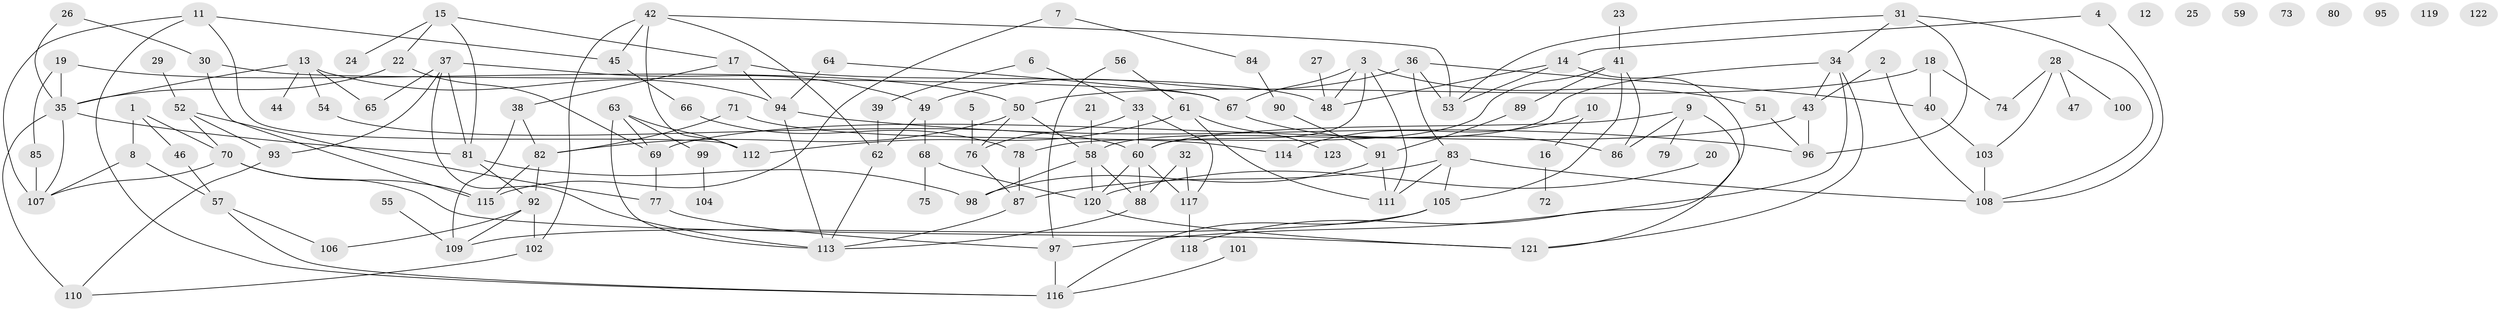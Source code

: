 // Generated by graph-tools (version 1.1) at 2025/33/03/09/25 02:33:34]
// undirected, 123 vertices, 183 edges
graph export_dot {
graph [start="1"]
  node [color=gray90,style=filled];
  1;
  2;
  3;
  4;
  5;
  6;
  7;
  8;
  9;
  10;
  11;
  12;
  13;
  14;
  15;
  16;
  17;
  18;
  19;
  20;
  21;
  22;
  23;
  24;
  25;
  26;
  27;
  28;
  29;
  30;
  31;
  32;
  33;
  34;
  35;
  36;
  37;
  38;
  39;
  40;
  41;
  42;
  43;
  44;
  45;
  46;
  47;
  48;
  49;
  50;
  51;
  52;
  53;
  54;
  55;
  56;
  57;
  58;
  59;
  60;
  61;
  62;
  63;
  64;
  65;
  66;
  67;
  68;
  69;
  70;
  71;
  72;
  73;
  74;
  75;
  76;
  77;
  78;
  79;
  80;
  81;
  82;
  83;
  84;
  85;
  86;
  87;
  88;
  89;
  90;
  91;
  92;
  93;
  94;
  95;
  96;
  97;
  98;
  99;
  100;
  101;
  102;
  103;
  104;
  105;
  106;
  107;
  108;
  109;
  110;
  111;
  112;
  113;
  114;
  115;
  116;
  117;
  118;
  119;
  120;
  121;
  122;
  123;
  1 -- 8;
  1 -- 46;
  1 -- 70;
  2 -- 43;
  2 -- 108;
  3 -- 48;
  3 -- 51;
  3 -- 60;
  3 -- 67;
  3 -- 111;
  4 -- 14;
  4 -- 108;
  5 -- 76;
  6 -- 33;
  6 -- 39;
  7 -- 84;
  7 -- 115;
  8 -- 57;
  8 -- 107;
  9 -- 60;
  9 -- 79;
  9 -- 86;
  9 -- 121;
  10 -- 16;
  10 -- 114;
  11 -- 45;
  11 -- 107;
  11 -- 112;
  11 -- 116;
  13 -- 35;
  13 -- 44;
  13 -- 54;
  13 -- 65;
  13 -- 94;
  14 -- 48;
  14 -- 53;
  14 -- 118;
  15 -- 17;
  15 -- 22;
  15 -- 24;
  15 -- 81;
  16 -- 72;
  17 -- 38;
  17 -- 48;
  17 -- 94;
  18 -- 40;
  18 -- 50;
  18 -- 74;
  19 -- 35;
  19 -- 50;
  19 -- 85;
  20 -- 120;
  21 -- 58;
  22 -- 35;
  22 -- 69;
  23 -- 41;
  26 -- 30;
  26 -- 35;
  27 -- 48;
  28 -- 47;
  28 -- 74;
  28 -- 100;
  28 -- 103;
  29 -- 52;
  30 -- 67;
  30 -- 115;
  31 -- 34;
  31 -- 53;
  31 -- 96;
  31 -- 108;
  32 -- 88;
  32 -- 117;
  33 -- 60;
  33 -- 76;
  33 -- 117;
  34 -- 43;
  34 -- 58;
  34 -- 97;
  34 -- 121;
  35 -- 81;
  35 -- 107;
  35 -- 110;
  36 -- 40;
  36 -- 49;
  36 -- 53;
  36 -- 83;
  37 -- 49;
  37 -- 65;
  37 -- 81;
  37 -- 93;
  37 -- 113;
  38 -- 82;
  38 -- 109;
  39 -- 62;
  40 -- 103;
  41 -- 78;
  41 -- 86;
  41 -- 89;
  41 -- 105;
  42 -- 45;
  42 -- 53;
  42 -- 62;
  42 -- 102;
  42 -- 112;
  43 -- 69;
  43 -- 96;
  45 -- 66;
  46 -- 57;
  49 -- 62;
  49 -- 68;
  50 -- 58;
  50 -- 76;
  50 -- 82;
  51 -- 96;
  52 -- 70;
  52 -- 77;
  52 -- 93;
  54 -- 60;
  55 -- 109;
  56 -- 61;
  56 -- 97;
  57 -- 106;
  57 -- 116;
  58 -- 88;
  58 -- 98;
  58 -- 120;
  60 -- 88;
  60 -- 117;
  60 -- 120;
  61 -- 111;
  61 -- 112;
  61 -- 123;
  62 -- 113;
  63 -- 69;
  63 -- 99;
  63 -- 112;
  63 -- 113;
  64 -- 67;
  64 -- 94;
  66 -- 78;
  67 -- 86;
  68 -- 75;
  68 -- 120;
  69 -- 77;
  70 -- 107;
  70 -- 115;
  70 -- 121;
  71 -- 82;
  71 -- 114;
  76 -- 87;
  77 -- 97;
  78 -- 87;
  81 -- 92;
  81 -- 98;
  82 -- 92;
  82 -- 115;
  83 -- 87;
  83 -- 105;
  83 -- 108;
  83 -- 111;
  84 -- 90;
  85 -- 107;
  87 -- 113;
  88 -- 113;
  89 -- 91;
  90 -- 91;
  91 -- 98;
  91 -- 111;
  92 -- 102;
  92 -- 106;
  92 -- 109;
  93 -- 110;
  94 -- 96;
  94 -- 113;
  97 -- 116;
  99 -- 104;
  101 -- 116;
  102 -- 110;
  103 -- 108;
  105 -- 109;
  105 -- 116;
  117 -- 118;
  120 -- 121;
}
